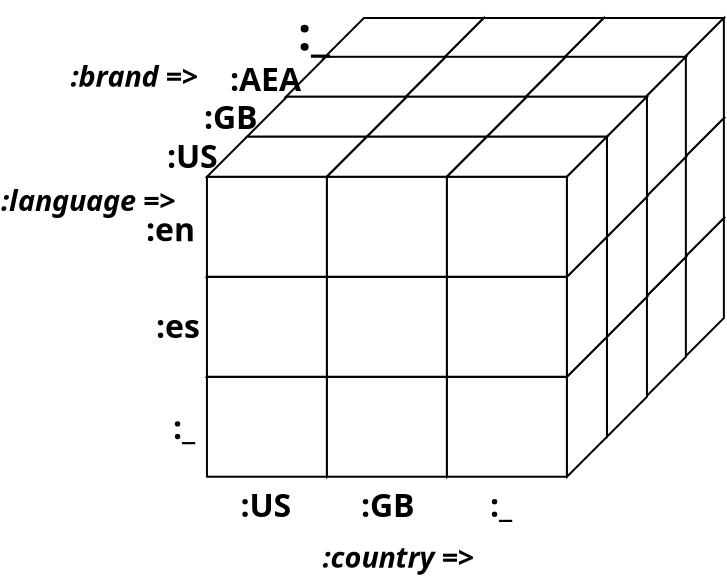 <?xml version="1.0" encoding="UTF-8"?>
<dia:diagram xmlns:dia="http://www.lysator.liu.se/~alla/dia/">
  <dia:layer name="Background" visible="true">
    <dia:group>
      <dia:object type="Standard - Text" version="1" id="O0">
        <dia:attribute name="obj_pos">
          <dia:point val="16.846,12.563"/>
        </dia:attribute>
        <dia:attribute name="obj_bb">
          <dia:rectangle val="16.846,12.163;16.846,13.363"/>
        </dia:attribute>
        <dia:attribute name="text">
          <dia:composite type="text">
            <dia:attribute name="string">
              <dia:string>##</dia:string>
            </dia:attribute>
            <dia:attribute name="font">
              <dia:font family="sans" style="0" name="Helvetica"/>
            </dia:attribute>
            <dia:attribute name="height">
              <dia:real val="0.8"/>
            </dia:attribute>
            <dia:attribute name="pos">
              <dia:point val="16.846,12.563"/>
            </dia:attribute>
            <dia:attribute name="color">
              <dia:color val="#000000"/>
            </dia:attribute>
            <dia:attribute name="alignment">
              <dia:enum val="0"/>
            </dia:attribute>
          </dia:composite>
        </dia:attribute>
        <dia:attribute name="valign">
          <dia:enum val="3"/>
        </dia:attribute>
      </dia:object>
      <dia:group>
        <dia:object type="Standard - Box" version="0" id="O1">
          <dia:attribute name="obj_pos">
            <dia:point val="13.846,10.063"/>
          </dia:attribute>
          <dia:attribute name="obj_bb">
            <dia:rectangle val="13.796,10.013;19.896,15.113"/>
          </dia:attribute>
          <dia:attribute name="elem_corner">
            <dia:point val="13.846,10.063"/>
          </dia:attribute>
          <dia:attribute name="elem_width">
            <dia:real val="6"/>
          </dia:attribute>
          <dia:attribute name="elem_height">
            <dia:real val="5"/>
          </dia:attribute>
          <dia:attribute name="show_background">
            <dia:boolean val="true"/>
          </dia:attribute>
          <dia:attribute name="corner_radius">
            <dia:real val="1.175e-38"/>
          </dia:attribute>
        </dia:object>
        <dia:object type="Standard - Polygon" version="0" id="O2">
          <dia:attribute name="obj_pos">
            <dia:point val="13.846,10.063"/>
          </dia:attribute>
          <dia:attribute name="obj_bb">
            <dia:rectangle val="13.725,8.013;21.966,10.113"/>
          </dia:attribute>
          <dia:attribute name="poly_points">
            <dia:point val="13.846,10.063"/>
            <dia:point val="19.846,10.063"/>
            <dia:point val="21.846,8.063"/>
            <dia:point val="15.846,8.063"/>
          </dia:attribute>
          <dia:attribute name="show_background">
            <dia:boolean val="true"/>
          </dia:attribute>
        </dia:object>
        <dia:object type="Standard - Polygon" version="0" id="O3">
          <dia:attribute name="obj_pos">
            <dia:point val="19.846,15.063"/>
          </dia:attribute>
          <dia:attribute name="obj_bb">
            <dia:rectangle val="19.796,7.943;21.896,15.184"/>
          </dia:attribute>
          <dia:attribute name="poly_points">
            <dia:point val="19.846,15.063"/>
            <dia:point val="21.846,13.063"/>
            <dia:point val="21.846,8.063"/>
            <dia:point val="19.846,10.063"/>
          </dia:attribute>
          <dia:attribute name="show_background">
            <dia:boolean val="true"/>
          </dia:attribute>
        </dia:object>
      </dia:group>
      <dia:group>
        <dia:object type="Standard - Box" version="0" id="O4">
          <dia:attribute name="obj_pos">
            <dia:point val="13.846,5.063"/>
          </dia:attribute>
          <dia:attribute name="obj_bb">
            <dia:rectangle val="13.796,5.013;19.896,10.113"/>
          </dia:attribute>
          <dia:attribute name="elem_corner">
            <dia:point val="13.846,5.063"/>
          </dia:attribute>
          <dia:attribute name="elem_width">
            <dia:real val="6"/>
          </dia:attribute>
          <dia:attribute name="elem_height">
            <dia:real val="5"/>
          </dia:attribute>
          <dia:attribute name="show_background">
            <dia:boolean val="true"/>
          </dia:attribute>
          <dia:attribute name="corner_radius">
            <dia:real val="1.175e-38"/>
          </dia:attribute>
        </dia:object>
        <dia:object type="Standard - Polygon" version="0" id="O5">
          <dia:attribute name="obj_pos">
            <dia:point val="13.846,5.063"/>
          </dia:attribute>
          <dia:attribute name="obj_bb">
            <dia:rectangle val="13.725,3.013;21.966,5.113"/>
          </dia:attribute>
          <dia:attribute name="poly_points">
            <dia:point val="13.846,5.063"/>
            <dia:point val="19.846,5.063"/>
            <dia:point val="21.846,3.063"/>
            <dia:point val="15.846,3.063"/>
          </dia:attribute>
          <dia:attribute name="show_background">
            <dia:boolean val="true"/>
          </dia:attribute>
        </dia:object>
        <dia:object type="Standard - Polygon" version="0" id="O6">
          <dia:attribute name="obj_pos">
            <dia:point val="19.846,10.063"/>
          </dia:attribute>
          <dia:attribute name="obj_bb">
            <dia:rectangle val="19.796,2.943;21.896,10.184"/>
          </dia:attribute>
          <dia:attribute name="poly_points">
            <dia:point val="19.846,10.063"/>
            <dia:point val="21.846,8.063"/>
            <dia:point val="21.846,3.063"/>
            <dia:point val="19.846,5.063"/>
          </dia:attribute>
          <dia:attribute name="show_background">
            <dia:boolean val="true"/>
          </dia:attribute>
        </dia:object>
      </dia:group>
      <dia:group>
        <dia:object type="Standard - Box" version="0" id="O7">
          <dia:attribute name="obj_pos">
            <dia:point val="13.846,0.063"/>
          </dia:attribute>
          <dia:attribute name="obj_bb">
            <dia:rectangle val="13.796,0.013;19.896,5.113"/>
          </dia:attribute>
          <dia:attribute name="elem_corner">
            <dia:point val="13.846,0.063"/>
          </dia:attribute>
          <dia:attribute name="elem_width">
            <dia:real val="6"/>
          </dia:attribute>
          <dia:attribute name="elem_height">
            <dia:real val="5"/>
          </dia:attribute>
          <dia:attribute name="show_background">
            <dia:boolean val="true"/>
          </dia:attribute>
          <dia:attribute name="corner_radius">
            <dia:real val="1.175e-38"/>
          </dia:attribute>
        </dia:object>
        <dia:object type="Standard - Polygon" version="0" id="O8">
          <dia:attribute name="obj_pos">
            <dia:point val="13.846,0.063"/>
          </dia:attribute>
          <dia:attribute name="obj_bb">
            <dia:rectangle val="13.725,-1.987;21.966,0.113"/>
          </dia:attribute>
          <dia:attribute name="poly_points">
            <dia:point val="13.846,0.063"/>
            <dia:point val="19.846,0.063"/>
            <dia:point val="21.846,-1.937"/>
            <dia:point val="15.846,-1.937"/>
          </dia:attribute>
          <dia:attribute name="show_background">
            <dia:boolean val="true"/>
          </dia:attribute>
        </dia:object>
        <dia:object type="Standard - Polygon" version="0" id="O9">
          <dia:attribute name="obj_pos">
            <dia:point val="19.846,5.063"/>
          </dia:attribute>
          <dia:attribute name="obj_bb">
            <dia:rectangle val="19.796,-2.057;21.896,5.184"/>
          </dia:attribute>
          <dia:attribute name="poly_points">
            <dia:point val="19.846,5.063"/>
            <dia:point val="21.846,3.063"/>
            <dia:point val="21.846,-1.937"/>
            <dia:point val="19.846,0.063"/>
          </dia:attribute>
          <dia:attribute name="show_background">
            <dia:boolean val="true"/>
          </dia:attribute>
        </dia:object>
      </dia:group>
      <dia:group>
        <dia:object type="Standard - Box" version="0" id="O10">
          <dia:attribute name="obj_pos">
            <dia:point val="19.846,10.063"/>
          </dia:attribute>
          <dia:attribute name="obj_bb">
            <dia:rectangle val="19.796,10.013;25.896,15.113"/>
          </dia:attribute>
          <dia:attribute name="elem_corner">
            <dia:point val="19.846,10.063"/>
          </dia:attribute>
          <dia:attribute name="elem_width">
            <dia:real val="6"/>
          </dia:attribute>
          <dia:attribute name="elem_height">
            <dia:real val="5"/>
          </dia:attribute>
          <dia:attribute name="show_background">
            <dia:boolean val="true"/>
          </dia:attribute>
          <dia:attribute name="corner_radius">
            <dia:real val="1.175e-38"/>
          </dia:attribute>
        </dia:object>
        <dia:object type="Standard - Polygon" version="0" id="O11">
          <dia:attribute name="obj_pos">
            <dia:point val="19.846,10.063"/>
          </dia:attribute>
          <dia:attribute name="obj_bb">
            <dia:rectangle val="19.725,8.013;27.966,10.113"/>
          </dia:attribute>
          <dia:attribute name="poly_points">
            <dia:point val="19.846,10.063"/>
            <dia:point val="25.846,10.063"/>
            <dia:point val="27.846,8.063"/>
            <dia:point val="21.846,8.063"/>
          </dia:attribute>
          <dia:attribute name="show_background">
            <dia:boolean val="true"/>
          </dia:attribute>
        </dia:object>
        <dia:object type="Standard - Polygon" version="0" id="O12">
          <dia:attribute name="obj_pos">
            <dia:point val="25.846,15.063"/>
          </dia:attribute>
          <dia:attribute name="obj_bb">
            <dia:rectangle val="25.796,7.943;27.896,15.184"/>
          </dia:attribute>
          <dia:attribute name="poly_points">
            <dia:point val="25.846,15.063"/>
            <dia:point val="27.846,13.063"/>
            <dia:point val="27.846,8.063"/>
            <dia:point val="25.846,10.063"/>
          </dia:attribute>
          <dia:attribute name="show_background">
            <dia:boolean val="true"/>
          </dia:attribute>
        </dia:object>
      </dia:group>
      <dia:group>
        <dia:object type="Standard - Box" version="0" id="O13">
          <dia:attribute name="obj_pos">
            <dia:point val="19.846,5.063"/>
          </dia:attribute>
          <dia:attribute name="obj_bb">
            <dia:rectangle val="19.796,5.013;25.896,10.113"/>
          </dia:attribute>
          <dia:attribute name="elem_corner">
            <dia:point val="19.846,5.063"/>
          </dia:attribute>
          <dia:attribute name="elem_width">
            <dia:real val="6"/>
          </dia:attribute>
          <dia:attribute name="elem_height">
            <dia:real val="5"/>
          </dia:attribute>
          <dia:attribute name="show_background">
            <dia:boolean val="true"/>
          </dia:attribute>
          <dia:attribute name="corner_radius">
            <dia:real val="1.175e-38"/>
          </dia:attribute>
        </dia:object>
        <dia:object type="Standard - Polygon" version="0" id="O14">
          <dia:attribute name="obj_pos">
            <dia:point val="19.846,5.063"/>
          </dia:attribute>
          <dia:attribute name="obj_bb">
            <dia:rectangle val="19.725,3.013;27.966,5.113"/>
          </dia:attribute>
          <dia:attribute name="poly_points">
            <dia:point val="19.846,5.063"/>
            <dia:point val="25.846,5.063"/>
            <dia:point val="27.846,3.063"/>
            <dia:point val="21.846,3.063"/>
          </dia:attribute>
          <dia:attribute name="show_background">
            <dia:boolean val="true"/>
          </dia:attribute>
        </dia:object>
        <dia:object type="Standard - Polygon" version="0" id="O15">
          <dia:attribute name="obj_pos">
            <dia:point val="25.846,10.063"/>
          </dia:attribute>
          <dia:attribute name="obj_bb">
            <dia:rectangle val="25.796,2.943;27.896,10.184"/>
          </dia:attribute>
          <dia:attribute name="poly_points">
            <dia:point val="25.846,10.063"/>
            <dia:point val="27.846,8.063"/>
            <dia:point val="27.846,3.063"/>
            <dia:point val="25.846,5.063"/>
          </dia:attribute>
          <dia:attribute name="show_background">
            <dia:boolean val="true"/>
          </dia:attribute>
        </dia:object>
      </dia:group>
      <dia:group>
        <dia:object type="Standard - Box" version="0" id="O16">
          <dia:attribute name="obj_pos">
            <dia:point val="19.846,0.063"/>
          </dia:attribute>
          <dia:attribute name="obj_bb">
            <dia:rectangle val="19.796,0.013;25.896,5.113"/>
          </dia:attribute>
          <dia:attribute name="elem_corner">
            <dia:point val="19.846,0.063"/>
          </dia:attribute>
          <dia:attribute name="elem_width">
            <dia:real val="6"/>
          </dia:attribute>
          <dia:attribute name="elem_height">
            <dia:real val="5"/>
          </dia:attribute>
          <dia:attribute name="show_background">
            <dia:boolean val="true"/>
          </dia:attribute>
          <dia:attribute name="corner_radius">
            <dia:real val="1.175e-38"/>
          </dia:attribute>
        </dia:object>
        <dia:object type="Standard - Polygon" version="0" id="O17">
          <dia:attribute name="obj_pos">
            <dia:point val="19.846,0.063"/>
          </dia:attribute>
          <dia:attribute name="obj_bb">
            <dia:rectangle val="19.725,-1.987;27.966,0.113"/>
          </dia:attribute>
          <dia:attribute name="poly_points">
            <dia:point val="19.846,0.063"/>
            <dia:point val="25.846,0.063"/>
            <dia:point val="27.846,-1.937"/>
            <dia:point val="21.846,-1.937"/>
          </dia:attribute>
          <dia:attribute name="show_background">
            <dia:boolean val="true"/>
          </dia:attribute>
        </dia:object>
        <dia:object type="Standard - Polygon" version="0" id="O18">
          <dia:attribute name="obj_pos">
            <dia:point val="25.846,5.063"/>
          </dia:attribute>
          <dia:attribute name="obj_bb">
            <dia:rectangle val="25.796,-2.057;27.896,5.184"/>
          </dia:attribute>
          <dia:attribute name="poly_points">
            <dia:point val="25.846,5.063"/>
            <dia:point val="27.846,3.063"/>
            <dia:point val="27.846,-1.937"/>
            <dia:point val="25.846,0.063"/>
          </dia:attribute>
          <dia:attribute name="show_background">
            <dia:boolean val="true"/>
          </dia:attribute>
        </dia:object>
      </dia:group>
      <dia:group>
        <dia:object type="Standard - Box" version="0" id="O19">
          <dia:attribute name="obj_pos">
            <dia:point val="25.846,10.063"/>
          </dia:attribute>
          <dia:attribute name="obj_bb">
            <dia:rectangle val="25.796,10.013;31.896,15.113"/>
          </dia:attribute>
          <dia:attribute name="elem_corner">
            <dia:point val="25.846,10.063"/>
          </dia:attribute>
          <dia:attribute name="elem_width">
            <dia:real val="6"/>
          </dia:attribute>
          <dia:attribute name="elem_height">
            <dia:real val="5"/>
          </dia:attribute>
          <dia:attribute name="show_background">
            <dia:boolean val="true"/>
          </dia:attribute>
          <dia:attribute name="corner_radius">
            <dia:real val="1.175e-38"/>
          </dia:attribute>
        </dia:object>
        <dia:object type="Standard - Polygon" version="0" id="O20">
          <dia:attribute name="obj_pos">
            <dia:point val="25.846,10.063"/>
          </dia:attribute>
          <dia:attribute name="obj_bb">
            <dia:rectangle val="25.725,8.013;33.966,10.113"/>
          </dia:attribute>
          <dia:attribute name="poly_points">
            <dia:point val="25.846,10.063"/>
            <dia:point val="31.846,10.063"/>
            <dia:point val="33.846,8.063"/>
            <dia:point val="27.846,8.063"/>
          </dia:attribute>
          <dia:attribute name="show_background">
            <dia:boolean val="true"/>
          </dia:attribute>
        </dia:object>
        <dia:object type="Standard - Polygon" version="0" id="O21">
          <dia:attribute name="obj_pos">
            <dia:point val="31.846,15.063"/>
          </dia:attribute>
          <dia:attribute name="obj_bb">
            <dia:rectangle val="31.796,7.943;33.896,15.184"/>
          </dia:attribute>
          <dia:attribute name="poly_points">
            <dia:point val="31.846,15.063"/>
            <dia:point val="33.846,13.063"/>
            <dia:point val="33.846,8.063"/>
            <dia:point val="31.846,10.063"/>
          </dia:attribute>
          <dia:attribute name="show_background">
            <dia:boolean val="true"/>
          </dia:attribute>
        </dia:object>
      </dia:group>
      <dia:group>
        <dia:object type="Standard - Box" version="0" id="O22">
          <dia:attribute name="obj_pos">
            <dia:point val="25.846,5.063"/>
          </dia:attribute>
          <dia:attribute name="obj_bb">
            <dia:rectangle val="25.796,5.013;31.896,10.113"/>
          </dia:attribute>
          <dia:attribute name="elem_corner">
            <dia:point val="25.846,5.063"/>
          </dia:attribute>
          <dia:attribute name="elem_width">
            <dia:real val="6"/>
          </dia:attribute>
          <dia:attribute name="elem_height">
            <dia:real val="5"/>
          </dia:attribute>
          <dia:attribute name="show_background">
            <dia:boolean val="true"/>
          </dia:attribute>
          <dia:attribute name="corner_radius">
            <dia:real val="1.175e-38"/>
          </dia:attribute>
        </dia:object>
        <dia:object type="Standard - Polygon" version="0" id="O23">
          <dia:attribute name="obj_pos">
            <dia:point val="25.846,5.063"/>
          </dia:attribute>
          <dia:attribute name="obj_bb">
            <dia:rectangle val="25.725,3.013;33.966,5.113"/>
          </dia:attribute>
          <dia:attribute name="poly_points">
            <dia:point val="25.846,5.063"/>
            <dia:point val="31.846,5.063"/>
            <dia:point val="33.846,3.063"/>
            <dia:point val="27.846,3.063"/>
          </dia:attribute>
          <dia:attribute name="show_background">
            <dia:boolean val="true"/>
          </dia:attribute>
        </dia:object>
        <dia:object type="Standard - Polygon" version="0" id="O24">
          <dia:attribute name="obj_pos">
            <dia:point val="31.846,10.063"/>
          </dia:attribute>
          <dia:attribute name="obj_bb">
            <dia:rectangle val="31.796,2.943;33.896,10.184"/>
          </dia:attribute>
          <dia:attribute name="poly_points">
            <dia:point val="31.846,10.063"/>
            <dia:point val="33.846,8.063"/>
            <dia:point val="33.846,3.063"/>
            <dia:point val="31.846,5.063"/>
          </dia:attribute>
          <dia:attribute name="show_background">
            <dia:boolean val="true"/>
          </dia:attribute>
        </dia:object>
      </dia:group>
      <dia:group>
        <dia:object type="Standard - Box" version="0" id="O25">
          <dia:attribute name="obj_pos">
            <dia:point val="25.846,0.063"/>
          </dia:attribute>
          <dia:attribute name="obj_bb">
            <dia:rectangle val="25.796,0.013;31.896,5.113"/>
          </dia:attribute>
          <dia:attribute name="elem_corner">
            <dia:point val="25.846,0.063"/>
          </dia:attribute>
          <dia:attribute name="elem_width">
            <dia:real val="6"/>
          </dia:attribute>
          <dia:attribute name="elem_height">
            <dia:real val="5"/>
          </dia:attribute>
          <dia:attribute name="show_background">
            <dia:boolean val="true"/>
          </dia:attribute>
          <dia:attribute name="corner_radius">
            <dia:real val="1.175e-38"/>
          </dia:attribute>
        </dia:object>
        <dia:object type="Standard - Polygon" version="0" id="O26">
          <dia:attribute name="obj_pos">
            <dia:point val="25.846,0.063"/>
          </dia:attribute>
          <dia:attribute name="obj_bb">
            <dia:rectangle val="25.725,-1.987;33.966,0.113"/>
          </dia:attribute>
          <dia:attribute name="poly_points">
            <dia:point val="25.846,0.063"/>
            <dia:point val="31.846,0.063"/>
            <dia:point val="33.846,-1.937"/>
            <dia:point val="27.846,-1.937"/>
          </dia:attribute>
          <dia:attribute name="show_background">
            <dia:boolean val="true"/>
          </dia:attribute>
        </dia:object>
        <dia:object type="Standard - Polygon" version="0" id="O27">
          <dia:attribute name="obj_pos">
            <dia:point val="31.846,5.063"/>
          </dia:attribute>
          <dia:attribute name="obj_bb">
            <dia:rectangle val="31.796,-2.057;33.896,5.184"/>
          </dia:attribute>
          <dia:attribute name="poly_points">
            <dia:point val="31.846,5.063"/>
            <dia:point val="33.846,3.063"/>
            <dia:point val="33.846,-1.937"/>
            <dia:point val="31.846,0.063"/>
          </dia:attribute>
          <dia:attribute name="show_background">
            <dia:boolean val="true"/>
          </dia:attribute>
        </dia:object>
      </dia:group>
    </dia:group>
    <dia:object type="Standard - Text" version="1" id="O28">
      <dia:attribute name="obj_pos">
        <dia:point val="2.3,7.147"/>
      </dia:attribute>
      <dia:attribute name="obj_bb">
        <dia:rectangle val="-2.95,6.035;7.588,8.26"/>
      </dia:attribute>
      <dia:attribute name="text">
        <dia:composite type="text">
          <dia:attribute name="string">
            <dia:string>#:language =&gt; #</dia:string>
          </dia:attribute>
          <dia:attribute name="font">
            <dia:font family="sans" style="88" name="Helvetica-BoldOblique"/>
          </dia:attribute>
          <dia:attribute name="height">
            <dia:real val="1.8"/>
          </dia:attribute>
          <dia:attribute name="pos">
            <dia:point val="2.3,7.293"/>
          </dia:attribute>
          <dia:attribute name="color">
            <dia:color val="#000000"/>
          </dia:attribute>
          <dia:attribute name="alignment">
            <dia:enum val="1"/>
          </dia:attribute>
        </dia:composite>
      </dia:attribute>
      <dia:attribute name="valign">
        <dia:enum val="2"/>
      </dia:attribute>
    </dia:object>
    <dia:object type="Standard - Text" version="1" id="O29">
      <dia:attribute name="obj_pos">
        <dia:point val="17.55,24.992"/>
      </dia:attribute>
      <dia:attribute name="obj_bb">
        <dia:rectangle val="13.119,23.88;22.02,26.105"/>
      </dia:attribute>
      <dia:attribute name="text">
        <dia:composite type="text">
          <dia:attribute name="string">
            <dia:string>#:country =&gt;#</dia:string>
          </dia:attribute>
          <dia:attribute name="font">
            <dia:font family="sans" style="88" name="Helvetica-BoldOblique"/>
          </dia:attribute>
          <dia:attribute name="height">
            <dia:real val="1.8"/>
          </dia:attribute>
          <dia:attribute name="pos">
            <dia:point val="17.55,25.138"/>
          </dia:attribute>
          <dia:attribute name="color">
            <dia:color val="#000000"/>
          </dia:attribute>
          <dia:attribute name="alignment">
            <dia:enum val="1"/>
          </dia:attribute>
        </dia:composite>
      </dia:attribute>
      <dia:attribute name="valign">
        <dia:enum val="2"/>
      </dia:attribute>
    </dia:object>
    <dia:object type="Standard - Text" version="1" id="O30">
      <dia:attribute name="obj_pos">
        <dia:point val="7.4,8.598"/>
      </dia:attribute>
      <dia:attribute name="obj_bb">
        <dia:rectangle val="4.79,7.425;7.4,9.77"/>
      </dia:attribute>
      <dia:attribute name="text">
        <dia:composite type="text">
          <dia:attribute name="string">
            <dia:string>#:en#</dia:string>
          </dia:attribute>
          <dia:attribute name="font">
            <dia:font family="sans" style="80" name="Helvetica-Bold"/>
          </dia:attribute>
          <dia:attribute name="height">
            <dia:real val="2"/>
          </dia:attribute>
          <dia:attribute name="pos">
            <dia:point val="7.4,8.78"/>
          </dia:attribute>
          <dia:attribute name="color">
            <dia:color val="#000000"/>
          </dia:attribute>
          <dia:attribute name="alignment">
            <dia:enum val="2"/>
          </dia:attribute>
        </dia:composite>
      </dia:attribute>
      <dia:attribute name="valign">
        <dia:enum val="2"/>
      </dia:attribute>
    </dia:object>
    <dia:object type="Standard - Text" version="1" id="O31">
      <dia:attribute name="obj_pos">
        <dia:point val="7.4,18.497"/>
      </dia:attribute>
      <dia:attribute name="obj_bb">
        <dia:rectangle val="6.088,17.325;7.4,19.67"/>
      </dia:attribute>
      <dia:attribute name="text">
        <dia:composite type="text">
          <dia:attribute name="string">
            <dia:string>#:_#</dia:string>
          </dia:attribute>
          <dia:attribute name="font">
            <dia:font family="sans" style="80" name="Helvetica-Bold"/>
          </dia:attribute>
          <dia:attribute name="height">
            <dia:real val="2"/>
          </dia:attribute>
          <dia:attribute name="pos">
            <dia:point val="7.4,18.68"/>
          </dia:attribute>
          <dia:attribute name="color">
            <dia:color val="#000000"/>
          </dia:attribute>
          <dia:attribute name="alignment">
            <dia:enum val="2"/>
          </dia:attribute>
        </dia:composite>
      </dia:attribute>
      <dia:attribute name="valign">
        <dia:enum val="2"/>
      </dia:attribute>
    </dia:object>
    <dia:object type="Standard - Text" version="1" id="O32">
      <dia:attribute name="obj_pos">
        <dia:point val="10.95,21.293"/>
      </dia:attribute>
      <dia:attribute name="obj_bb">
        <dia:rectangle val="9.541,21.293;12.401,23.765"/>
      </dia:attribute>
      <dia:attribute name="text">
        <dia:composite type="text">
          <dia:attribute name="string">
            <dia:string>#:US#</dia:string>
          </dia:attribute>
          <dia:attribute name="font">
            <dia:font family="sans" style="80" name="Helvetica-Bold"/>
          </dia:attribute>
          <dia:attribute name="height">
            <dia:real val="2"/>
          </dia:attribute>
          <dia:attribute name="pos">
            <dia:point val="10.95,22.69"/>
          </dia:attribute>
          <dia:attribute name="color">
            <dia:color val="#000000"/>
          </dia:attribute>
          <dia:attribute name="alignment">
            <dia:enum val="1"/>
          </dia:attribute>
        </dia:composite>
      </dia:attribute>
      <dia:attribute name="valign">
        <dia:enum val="0"/>
      </dia:attribute>
    </dia:object>
    <dia:object type="Standard - Text" version="1" id="O33">
      <dia:attribute name="obj_pos">
        <dia:point val="17.05,21.293"/>
      </dia:attribute>
      <dia:attribute name="obj_bb">
        <dia:rectangle val="15.604,21.293;18.496,23.637"/>
      </dia:attribute>
      <dia:attribute name="text">
        <dia:composite type="text">
          <dia:attribute name="string">
            <dia:string>#:GB#</dia:string>
          </dia:attribute>
          <dia:attribute name="font">
            <dia:font family="sans" style="80" name="Helvetica-Bold"/>
          </dia:attribute>
          <dia:attribute name="height">
            <dia:real val="2"/>
          </dia:attribute>
          <dia:attribute name="pos">
            <dia:point val="17.05,22.648"/>
          </dia:attribute>
          <dia:attribute name="color">
            <dia:color val="#000000"/>
          </dia:attribute>
          <dia:attribute name="alignment">
            <dia:enum val="1"/>
          </dia:attribute>
        </dia:composite>
      </dia:attribute>
      <dia:attribute name="valign">
        <dia:enum val="0"/>
      </dia:attribute>
    </dia:object>
    <dia:object type="Standard - Text" version="1" id="O34">
      <dia:attribute name="obj_pos">
        <dia:point val="22.7,21.293"/>
      </dia:attribute>
      <dia:attribute name="obj_bb">
        <dia:rectangle val="22.044,21.293;23.356,23.637"/>
      </dia:attribute>
      <dia:attribute name="text">
        <dia:composite type="text">
          <dia:attribute name="string">
            <dia:string>#:_#</dia:string>
          </dia:attribute>
          <dia:attribute name="font">
            <dia:font family="sans" style="80" name="Helvetica-Bold"/>
          </dia:attribute>
          <dia:attribute name="height">
            <dia:real val="2"/>
          </dia:attribute>
          <dia:attribute name="pos">
            <dia:point val="22.7,22.648"/>
          </dia:attribute>
          <dia:attribute name="color">
            <dia:color val="#000000"/>
          </dia:attribute>
          <dia:attribute name="alignment">
            <dia:enum val="1"/>
          </dia:attribute>
        </dia:composite>
      </dia:attribute>
      <dia:attribute name="valign">
        <dia:enum val="0"/>
      </dia:attribute>
    </dia:object>
    <dia:object type="Standard - Text" version="1" id="O35">
      <dia:attribute name="obj_pos">
        <dia:point val="7.65,13.443"/>
      </dia:attribute>
      <dia:attribute name="obj_bb">
        <dia:rectangle val="5.21,12.206;7.692,14.679"/>
      </dia:attribute>
      <dia:attribute name="text">
        <dia:composite type="text">
          <dia:attribute name="string">
            <dia:string>#:es#</dia:string>
          </dia:attribute>
          <dia:attribute name="font">
            <dia:font family="sans" style="80" name="Helvetica-Bold"/>
          </dia:attribute>
          <dia:attribute name="height">
            <dia:real val="2"/>
          </dia:attribute>
          <dia:attribute name="pos">
            <dia:point val="7.65,13.604"/>
          </dia:attribute>
          <dia:attribute name="color">
            <dia:color val="#000000"/>
          </dia:attribute>
          <dia:attribute name="alignment">
            <dia:enum val="2"/>
          </dia:attribute>
        </dia:composite>
      </dia:attribute>
      <dia:attribute name="valign">
        <dia:enum val="2"/>
      </dia:attribute>
    </dia:object>
    <dia:group>
      <dia:object type="Standard - Text" version="1" id="O36">
        <dia:attribute name="obj_pos">
          <dia:point val="14.946,14.503"/>
        </dia:attribute>
        <dia:attribute name="obj_bb">
          <dia:rectangle val="14.946,14.103;14.946,15.303"/>
        </dia:attribute>
        <dia:attribute name="text">
          <dia:composite type="text">
            <dia:attribute name="string">
              <dia:string>##</dia:string>
            </dia:attribute>
            <dia:attribute name="font">
              <dia:font family="sans" style="0" name="Helvetica"/>
            </dia:attribute>
            <dia:attribute name="height">
              <dia:real val="0.8"/>
            </dia:attribute>
            <dia:attribute name="pos">
              <dia:point val="14.946,14.503"/>
            </dia:attribute>
            <dia:attribute name="color">
              <dia:color val="#000000"/>
            </dia:attribute>
            <dia:attribute name="alignment">
              <dia:enum val="0"/>
            </dia:attribute>
          </dia:composite>
        </dia:attribute>
        <dia:attribute name="valign">
          <dia:enum val="3"/>
        </dia:attribute>
      </dia:object>
      <dia:group>
        <dia:object type="Standard - Box" version="0" id="O37">
          <dia:attribute name="obj_pos">
            <dia:point val="11.946,12.003"/>
          </dia:attribute>
          <dia:attribute name="obj_bb">
            <dia:rectangle val="11.896,11.953;17.996,17.053"/>
          </dia:attribute>
          <dia:attribute name="elem_corner">
            <dia:point val="11.946,12.003"/>
          </dia:attribute>
          <dia:attribute name="elem_width">
            <dia:real val="6"/>
          </dia:attribute>
          <dia:attribute name="elem_height">
            <dia:real val="5"/>
          </dia:attribute>
          <dia:attribute name="show_background">
            <dia:boolean val="true"/>
          </dia:attribute>
          <dia:attribute name="corner_radius">
            <dia:real val="1.175e-38"/>
          </dia:attribute>
        </dia:object>
        <dia:object type="Standard - Polygon" version="0" id="O38">
          <dia:attribute name="obj_pos">
            <dia:point val="11.946,12.003"/>
          </dia:attribute>
          <dia:attribute name="obj_bb">
            <dia:rectangle val="11.825,9.953;20.066,12.053"/>
          </dia:attribute>
          <dia:attribute name="poly_points">
            <dia:point val="11.946,12.003"/>
            <dia:point val="17.946,12.003"/>
            <dia:point val="19.946,10.003"/>
            <dia:point val="13.946,10.003"/>
          </dia:attribute>
          <dia:attribute name="show_background">
            <dia:boolean val="true"/>
          </dia:attribute>
        </dia:object>
        <dia:object type="Standard - Polygon" version="0" id="O39">
          <dia:attribute name="obj_pos">
            <dia:point val="17.946,17.003"/>
          </dia:attribute>
          <dia:attribute name="obj_bb">
            <dia:rectangle val="17.896,9.882;19.996,17.124"/>
          </dia:attribute>
          <dia:attribute name="poly_points">
            <dia:point val="17.946,17.003"/>
            <dia:point val="19.946,15.003"/>
            <dia:point val="19.946,10.003"/>
            <dia:point val="17.946,12.003"/>
          </dia:attribute>
          <dia:attribute name="show_background">
            <dia:boolean val="true"/>
          </dia:attribute>
        </dia:object>
      </dia:group>
      <dia:group>
        <dia:object type="Standard - Box" version="0" id="O40">
          <dia:attribute name="obj_pos">
            <dia:point val="11.946,7.003"/>
          </dia:attribute>
          <dia:attribute name="obj_bb">
            <dia:rectangle val="11.896,6.953;17.996,12.053"/>
          </dia:attribute>
          <dia:attribute name="elem_corner">
            <dia:point val="11.946,7.003"/>
          </dia:attribute>
          <dia:attribute name="elem_width">
            <dia:real val="6"/>
          </dia:attribute>
          <dia:attribute name="elem_height">
            <dia:real val="5"/>
          </dia:attribute>
          <dia:attribute name="show_background">
            <dia:boolean val="true"/>
          </dia:attribute>
          <dia:attribute name="corner_radius">
            <dia:real val="1.175e-38"/>
          </dia:attribute>
        </dia:object>
        <dia:object type="Standard - Polygon" version="0" id="O41">
          <dia:attribute name="obj_pos">
            <dia:point val="11.946,7.003"/>
          </dia:attribute>
          <dia:attribute name="obj_bb">
            <dia:rectangle val="11.825,4.953;20.066,7.053"/>
          </dia:attribute>
          <dia:attribute name="poly_points">
            <dia:point val="11.946,7.003"/>
            <dia:point val="17.946,7.003"/>
            <dia:point val="19.946,5.003"/>
            <dia:point val="13.946,5.003"/>
          </dia:attribute>
          <dia:attribute name="show_background">
            <dia:boolean val="true"/>
          </dia:attribute>
        </dia:object>
        <dia:object type="Standard - Polygon" version="0" id="O42">
          <dia:attribute name="obj_pos">
            <dia:point val="17.946,12.003"/>
          </dia:attribute>
          <dia:attribute name="obj_bb">
            <dia:rectangle val="17.896,4.883;19.996,12.124"/>
          </dia:attribute>
          <dia:attribute name="poly_points">
            <dia:point val="17.946,12.003"/>
            <dia:point val="19.946,10.003"/>
            <dia:point val="19.946,5.003"/>
            <dia:point val="17.946,7.003"/>
          </dia:attribute>
          <dia:attribute name="show_background">
            <dia:boolean val="true"/>
          </dia:attribute>
        </dia:object>
      </dia:group>
      <dia:group>
        <dia:object type="Standard - Box" version="0" id="O43">
          <dia:attribute name="obj_pos">
            <dia:point val="11.946,2.003"/>
          </dia:attribute>
          <dia:attribute name="obj_bb">
            <dia:rectangle val="11.896,1.953;17.996,7.053"/>
          </dia:attribute>
          <dia:attribute name="elem_corner">
            <dia:point val="11.946,2.003"/>
          </dia:attribute>
          <dia:attribute name="elem_width">
            <dia:real val="6"/>
          </dia:attribute>
          <dia:attribute name="elem_height">
            <dia:real val="5"/>
          </dia:attribute>
          <dia:attribute name="show_background">
            <dia:boolean val="true"/>
          </dia:attribute>
          <dia:attribute name="corner_radius">
            <dia:real val="1.175e-38"/>
          </dia:attribute>
        </dia:object>
        <dia:object type="Standard - Polygon" version="0" id="O44">
          <dia:attribute name="obj_pos">
            <dia:point val="11.946,2.003"/>
          </dia:attribute>
          <dia:attribute name="obj_bb">
            <dia:rectangle val="11.825,-0.047;20.066,2.053"/>
          </dia:attribute>
          <dia:attribute name="poly_points">
            <dia:point val="11.946,2.003"/>
            <dia:point val="17.946,2.003"/>
            <dia:point val="19.946,0.003"/>
            <dia:point val="13.946,0.003"/>
          </dia:attribute>
          <dia:attribute name="show_background">
            <dia:boolean val="true"/>
          </dia:attribute>
        </dia:object>
        <dia:object type="Standard - Polygon" version="0" id="O45">
          <dia:attribute name="obj_pos">
            <dia:point val="17.946,7.003"/>
          </dia:attribute>
          <dia:attribute name="obj_bb">
            <dia:rectangle val="17.896,-0.117;19.996,7.124"/>
          </dia:attribute>
          <dia:attribute name="poly_points">
            <dia:point val="17.946,7.003"/>
            <dia:point val="19.946,5.003"/>
            <dia:point val="19.946,0.003"/>
            <dia:point val="17.946,2.003"/>
          </dia:attribute>
          <dia:attribute name="show_background">
            <dia:boolean val="true"/>
          </dia:attribute>
        </dia:object>
      </dia:group>
      <dia:group>
        <dia:object type="Standard - Box" version="0" id="O46">
          <dia:attribute name="obj_pos">
            <dia:point val="17.946,12.003"/>
          </dia:attribute>
          <dia:attribute name="obj_bb">
            <dia:rectangle val="17.896,11.953;23.996,17.053"/>
          </dia:attribute>
          <dia:attribute name="elem_corner">
            <dia:point val="17.946,12.003"/>
          </dia:attribute>
          <dia:attribute name="elem_width">
            <dia:real val="6"/>
          </dia:attribute>
          <dia:attribute name="elem_height">
            <dia:real val="5"/>
          </dia:attribute>
          <dia:attribute name="show_background">
            <dia:boolean val="true"/>
          </dia:attribute>
          <dia:attribute name="corner_radius">
            <dia:real val="1.175e-38"/>
          </dia:attribute>
        </dia:object>
        <dia:object type="Standard - Polygon" version="0" id="O47">
          <dia:attribute name="obj_pos">
            <dia:point val="17.946,12.003"/>
          </dia:attribute>
          <dia:attribute name="obj_bb">
            <dia:rectangle val="17.825,9.953;26.066,12.053"/>
          </dia:attribute>
          <dia:attribute name="poly_points">
            <dia:point val="17.946,12.003"/>
            <dia:point val="23.946,12.003"/>
            <dia:point val="25.946,10.003"/>
            <dia:point val="19.946,10.003"/>
          </dia:attribute>
          <dia:attribute name="show_background">
            <dia:boolean val="true"/>
          </dia:attribute>
        </dia:object>
        <dia:object type="Standard - Polygon" version="0" id="O48">
          <dia:attribute name="obj_pos">
            <dia:point val="23.946,17.003"/>
          </dia:attribute>
          <dia:attribute name="obj_bb">
            <dia:rectangle val="23.896,9.882;25.996,17.124"/>
          </dia:attribute>
          <dia:attribute name="poly_points">
            <dia:point val="23.946,17.003"/>
            <dia:point val="25.946,15.003"/>
            <dia:point val="25.946,10.003"/>
            <dia:point val="23.946,12.003"/>
          </dia:attribute>
          <dia:attribute name="show_background">
            <dia:boolean val="true"/>
          </dia:attribute>
        </dia:object>
      </dia:group>
      <dia:group>
        <dia:object type="Standard - Box" version="0" id="O49">
          <dia:attribute name="obj_pos">
            <dia:point val="17.946,7.003"/>
          </dia:attribute>
          <dia:attribute name="obj_bb">
            <dia:rectangle val="17.896,6.953;23.996,12.053"/>
          </dia:attribute>
          <dia:attribute name="elem_corner">
            <dia:point val="17.946,7.003"/>
          </dia:attribute>
          <dia:attribute name="elem_width">
            <dia:real val="6"/>
          </dia:attribute>
          <dia:attribute name="elem_height">
            <dia:real val="5"/>
          </dia:attribute>
          <dia:attribute name="show_background">
            <dia:boolean val="true"/>
          </dia:attribute>
          <dia:attribute name="corner_radius">
            <dia:real val="1.175e-38"/>
          </dia:attribute>
        </dia:object>
        <dia:object type="Standard - Polygon" version="0" id="O50">
          <dia:attribute name="obj_pos">
            <dia:point val="17.946,7.003"/>
          </dia:attribute>
          <dia:attribute name="obj_bb">
            <dia:rectangle val="17.825,4.953;26.066,7.053"/>
          </dia:attribute>
          <dia:attribute name="poly_points">
            <dia:point val="17.946,7.003"/>
            <dia:point val="23.946,7.003"/>
            <dia:point val="25.946,5.003"/>
            <dia:point val="19.946,5.003"/>
          </dia:attribute>
          <dia:attribute name="show_background">
            <dia:boolean val="true"/>
          </dia:attribute>
        </dia:object>
        <dia:object type="Standard - Polygon" version="0" id="O51">
          <dia:attribute name="obj_pos">
            <dia:point val="23.946,12.003"/>
          </dia:attribute>
          <dia:attribute name="obj_bb">
            <dia:rectangle val="23.896,4.883;25.996,12.124"/>
          </dia:attribute>
          <dia:attribute name="poly_points">
            <dia:point val="23.946,12.003"/>
            <dia:point val="25.946,10.003"/>
            <dia:point val="25.946,5.003"/>
            <dia:point val="23.946,7.003"/>
          </dia:attribute>
          <dia:attribute name="show_background">
            <dia:boolean val="true"/>
          </dia:attribute>
        </dia:object>
      </dia:group>
      <dia:group>
        <dia:object type="Standard - Box" version="0" id="O52">
          <dia:attribute name="obj_pos">
            <dia:point val="17.946,2.003"/>
          </dia:attribute>
          <dia:attribute name="obj_bb">
            <dia:rectangle val="17.896,1.953;23.996,7.053"/>
          </dia:attribute>
          <dia:attribute name="elem_corner">
            <dia:point val="17.946,2.003"/>
          </dia:attribute>
          <dia:attribute name="elem_width">
            <dia:real val="6"/>
          </dia:attribute>
          <dia:attribute name="elem_height">
            <dia:real val="5"/>
          </dia:attribute>
          <dia:attribute name="show_background">
            <dia:boolean val="true"/>
          </dia:attribute>
          <dia:attribute name="corner_radius">
            <dia:real val="1.175e-38"/>
          </dia:attribute>
        </dia:object>
        <dia:object type="Standard - Polygon" version="0" id="O53">
          <dia:attribute name="obj_pos">
            <dia:point val="17.946,2.003"/>
          </dia:attribute>
          <dia:attribute name="obj_bb">
            <dia:rectangle val="17.825,-0.047;26.066,2.053"/>
          </dia:attribute>
          <dia:attribute name="poly_points">
            <dia:point val="17.946,2.003"/>
            <dia:point val="23.946,2.003"/>
            <dia:point val="25.946,0.003"/>
            <dia:point val="19.946,0.003"/>
          </dia:attribute>
          <dia:attribute name="show_background">
            <dia:boolean val="true"/>
          </dia:attribute>
        </dia:object>
        <dia:object type="Standard - Polygon" version="0" id="O54">
          <dia:attribute name="obj_pos">
            <dia:point val="23.946,7.003"/>
          </dia:attribute>
          <dia:attribute name="obj_bb">
            <dia:rectangle val="23.896,-0.117;25.996,7.124"/>
          </dia:attribute>
          <dia:attribute name="poly_points">
            <dia:point val="23.946,7.003"/>
            <dia:point val="25.946,5.003"/>
            <dia:point val="25.946,0.003"/>
            <dia:point val="23.946,2.003"/>
          </dia:attribute>
          <dia:attribute name="show_background">
            <dia:boolean val="true"/>
          </dia:attribute>
        </dia:object>
      </dia:group>
      <dia:group>
        <dia:object type="Standard - Box" version="0" id="O55">
          <dia:attribute name="obj_pos">
            <dia:point val="23.946,12.003"/>
          </dia:attribute>
          <dia:attribute name="obj_bb">
            <dia:rectangle val="23.896,11.953;29.996,17.053"/>
          </dia:attribute>
          <dia:attribute name="elem_corner">
            <dia:point val="23.946,12.003"/>
          </dia:attribute>
          <dia:attribute name="elem_width">
            <dia:real val="6"/>
          </dia:attribute>
          <dia:attribute name="elem_height">
            <dia:real val="5"/>
          </dia:attribute>
          <dia:attribute name="show_background">
            <dia:boolean val="true"/>
          </dia:attribute>
          <dia:attribute name="corner_radius">
            <dia:real val="1.175e-38"/>
          </dia:attribute>
        </dia:object>
        <dia:object type="Standard - Polygon" version="0" id="O56">
          <dia:attribute name="obj_pos">
            <dia:point val="23.946,12.003"/>
          </dia:attribute>
          <dia:attribute name="obj_bb">
            <dia:rectangle val="23.825,9.953;32.066,12.053"/>
          </dia:attribute>
          <dia:attribute name="poly_points">
            <dia:point val="23.946,12.003"/>
            <dia:point val="29.946,12.003"/>
            <dia:point val="31.946,10.003"/>
            <dia:point val="25.946,10.003"/>
          </dia:attribute>
          <dia:attribute name="show_background">
            <dia:boolean val="true"/>
          </dia:attribute>
        </dia:object>
        <dia:object type="Standard - Polygon" version="0" id="O57">
          <dia:attribute name="obj_pos">
            <dia:point val="29.946,17.003"/>
          </dia:attribute>
          <dia:attribute name="obj_bb">
            <dia:rectangle val="29.896,9.882;31.996,17.124"/>
          </dia:attribute>
          <dia:attribute name="poly_points">
            <dia:point val="29.946,17.003"/>
            <dia:point val="31.946,15.003"/>
            <dia:point val="31.946,10.003"/>
            <dia:point val="29.946,12.003"/>
          </dia:attribute>
          <dia:attribute name="show_background">
            <dia:boolean val="true"/>
          </dia:attribute>
        </dia:object>
      </dia:group>
      <dia:group>
        <dia:object type="Standard - Box" version="0" id="O58">
          <dia:attribute name="obj_pos">
            <dia:point val="23.946,7.003"/>
          </dia:attribute>
          <dia:attribute name="obj_bb">
            <dia:rectangle val="23.896,6.953;29.996,12.053"/>
          </dia:attribute>
          <dia:attribute name="elem_corner">
            <dia:point val="23.946,7.003"/>
          </dia:attribute>
          <dia:attribute name="elem_width">
            <dia:real val="6"/>
          </dia:attribute>
          <dia:attribute name="elem_height">
            <dia:real val="5"/>
          </dia:attribute>
          <dia:attribute name="show_background">
            <dia:boolean val="true"/>
          </dia:attribute>
          <dia:attribute name="corner_radius">
            <dia:real val="1.175e-38"/>
          </dia:attribute>
        </dia:object>
        <dia:object type="Standard - Polygon" version="0" id="O59">
          <dia:attribute name="obj_pos">
            <dia:point val="23.946,7.003"/>
          </dia:attribute>
          <dia:attribute name="obj_bb">
            <dia:rectangle val="23.825,4.953;32.066,7.053"/>
          </dia:attribute>
          <dia:attribute name="poly_points">
            <dia:point val="23.946,7.003"/>
            <dia:point val="29.946,7.003"/>
            <dia:point val="31.946,5.003"/>
            <dia:point val="25.946,5.003"/>
          </dia:attribute>
          <dia:attribute name="show_background">
            <dia:boolean val="true"/>
          </dia:attribute>
        </dia:object>
        <dia:object type="Standard - Polygon" version="0" id="O60">
          <dia:attribute name="obj_pos">
            <dia:point val="29.946,12.003"/>
          </dia:attribute>
          <dia:attribute name="obj_bb">
            <dia:rectangle val="29.896,4.883;31.996,12.124"/>
          </dia:attribute>
          <dia:attribute name="poly_points">
            <dia:point val="29.946,12.003"/>
            <dia:point val="31.946,10.003"/>
            <dia:point val="31.946,5.003"/>
            <dia:point val="29.946,7.003"/>
          </dia:attribute>
          <dia:attribute name="show_background">
            <dia:boolean val="true"/>
          </dia:attribute>
        </dia:object>
      </dia:group>
      <dia:group>
        <dia:object type="Standard - Box" version="0" id="O61">
          <dia:attribute name="obj_pos">
            <dia:point val="23.946,2.003"/>
          </dia:attribute>
          <dia:attribute name="obj_bb">
            <dia:rectangle val="23.896,1.953;29.996,7.053"/>
          </dia:attribute>
          <dia:attribute name="elem_corner">
            <dia:point val="23.946,2.003"/>
          </dia:attribute>
          <dia:attribute name="elem_width">
            <dia:real val="6"/>
          </dia:attribute>
          <dia:attribute name="elem_height">
            <dia:real val="5"/>
          </dia:attribute>
          <dia:attribute name="show_background">
            <dia:boolean val="true"/>
          </dia:attribute>
          <dia:attribute name="corner_radius">
            <dia:real val="1.175e-38"/>
          </dia:attribute>
        </dia:object>
        <dia:object type="Standard - Polygon" version="0" id="O62">
          <dia:attribute name="obj_pos">
            <dia:point val="23.946,2.003"/>
          </dia:attribute>
          <dia:attribute name="obj_bb">
            <dia:rectangle val="23.825,-0.047;32.066,2.053"/>
          </dia:attribute>
          <dia:attribute name="poly_points">
            <dia:point val="23.946,2.003"/>
            <dia:point val="29.946,2.003"/>
            <dia:point val="31.946,0.003"/>
            <dia:point val="25.946,0.003"/>
          </dia:attribute>
          <dia:attribute name="show_background">
            <dia:boolean val="true"/>
          </dia:attribute>
        </dia:object>
        <dia:object type="Standard - Polygon" version="0" id="O63">
          <dia:attribute name="obj_pos">
            <dia:point val="29.946,7.003"/>
          </dia:attribute>
          <dia:attribute name="obj_bb">
            <dia:rectangle val="29.896,-0.117;31.996,7.124"/>
          </dia:attribute>
          <dia:attribute name="poly_points">
            <dia:point val="29.946,7.003"/>
            <dia:point val="31.946,5.003"/>
            <dia:point val="31.946,0.003"/>
            <dia:point val="29.946,2.003"/>
          </dia:attribute>
          <dia:attribute name="show_background">
            <dia:boolean val="true"/>
          </dia:attribute>
        </dia:object>
      </dia:group>
    </dia:group>
    <dia:group>
      <dia:object type="Standard - Text" version="1" id="O64">
        <dia:attribute name="obj_pos">
          <dia:point val="13,16.5"/>
        </dia:attribute>
        <dia:attribute name="obj_bb">
          <dia:rectangle val="13,16.1;13,17.3"/>
        </dia:attribute>
        <dia:attribute name="text">
          <dia:composite type="text">
            <dia:attribute name="string">
              <dia:string>##</dia:string>
            </dia:attribute>
            <dia:attribute name="font">
              <dia:font family="sans" style="0" name="Helvetica"/>
            </dia:attribute>
            <dia:attribute name="height">
              <dia:real val="0.8"/>
            </dia:attribute>
            <dia:attribute name="pos">
              <dia:point val="13,16.5"/>
            </dia:attribute>
            <dia:attribute name="color">
              <dia:color val="#000000"/>
            </dia:attribute>
            <dia:attribute name="alignment">
              <dia:enum val="0"/>
            </dia:attribute>
          </dia:composite>
        </dia:attribute>
        <dia:attribute name="valign">
          <dia:enum val="3"/>
        </dia:attribute>
      </dia:object>
      <dia:group>
        <dia:object type="Standard - Box" version="0" id="O65">
          <dia:attribute name="obj_pos">
            <dia:point val="10,14"/>
          </dia:attribute>
          <dia:attribute name="obj_bb">
            <dia:rectangle val="9.95,13.95;16.05,19.05"/>
          </dia:attribute>
          <dia:attribute name="elem_corner">
            <dia:point val="10,14"/>
          </dia:attribute>
          <dia:attribute name="elem_width">
            <dia:real val="6"/>
          </dia:attribute>
          <dia:attribute name="elem_height">
            <dia:real val="5"/>
          </dia:attribute>
          <dia:attribute name="show_background">
            <dia:boolean val="true"/>
          </dia:attribute>
          <dia:attribute name="corner_radius">
            <dia:real val="1.175e-38"/>
          </dia:attribute>
        </dia:object>
        <dia:object type="Standard - Polygon" version="0" id="O66">
          <dia:attribute name="obj_pos">
            <dia:point val="10,14"/>
          </dia:attribute>
          <dia:attribute name="obj_bb">
            <dia:rectangle val="9.879,11.95;18.121,14.05"/>
          </dia:attribute>
          <dia:attribute name="poly_points">
            <dia:point val="10,14"/>
            <dia:point val="16,14"/>
            <dia:point val="18,12"/>
            <dia:point val="12,12"/>
          </dia:attribute>
          <dia:attribute name="show_background">
            <dia:boolean val="true"/>
          </dia:attribute>
        </dia:object>
        <dia:object type="Standard - Polygon" version="0" id="O67">
          <dia:attribute name="obj_pos">
            <dia:point val="16,19"/>
          </dia:attribute>
          <dia:attribute name="obj_bb">
            <dia:rectangle val="15.95,11.879;18.05,19.121"/>
          </dia:attribute>
          <dia:attribute name="poly_points">
            <dia:point val="16,19"/>
            <dia:point val="18,17"/>
            <dia:point val="18,12"/>
            <dia:point val="16,14"/>
          </dia:attribute>
          <dia:attribute name="show_background">
            <dia:boolean val="true"/>
          </dia:attribute>
        </dia:object>
      </dia:group>
      <dia:group>
        <dia:object type="Standard - Box" version="0" id="O68">
          <dia:attribute name="obj_pos">
            <dia:point val="10,9"/>
          </dia:attribute>
          <dia:attribute name="obj_bb">
            <dia:rectangle val="9.95,8.95;16.05,14.05"/>
          </dia:attribute>
          <dia:attribute name="elem_corner">
            <dia:point val="10,9"/>
          </dia:attribute>
          <dia:attribute name="elem_width">
            <dia:real val="6"/>
          </dia:attribute>
          <dia:attribute name="elem_height">
            <dia:real val="5"/>
          </dia:attribute>
          <dia:attribute name="show_background">
            <dia:boolean val="true"/>
          </dia:attribute>
          <dia:attribute name="corner_radius">
            <dia:real val="1.175e-38"/>
          </dia:attribute>
        </dia:object>
        <dia:object type="Standard - Polygon" version="0" id="O69">
          <dia:attribute name="obj_pos">
            <dia:point val="10,9"/>
          </dia:attribute>
          <dia:attribute name="obj_bb">
            <dia:rectangle val="9.879,6.95;18.121,9.05"/>
          </dia:attribute>
          <dia:attribute name="poly_points">
            <dia:point val="10,9"/>
            <dia:point val="16,9"/>
            <dia:point val="18,7"/>
            <dia:point val="12,7"/>
          </dia:attribute>
          <dia:attribute name="show_background">
            <dia:boolean val="true"/>
          </dia:attribute>
        </dia:object>
        <dia:object type="Standard - Polygon" version="0" id="O70">
          <dia:attribute name="obj_pos">
            <dia:point val="16,14"/>
          </dia:attribute>
          <dia:attribute name="obj_bb">
            <dia:rectangle val="15.95,6.879;18.05,14.121"/>
          </dia:attribute>
          <dia:attribute name="poly_points">
            <dia:point val="16,14"/>
            <dia:point val="18,12"/>
            <dia:point val="18,7"/>
            <dia:point val="16,9"/>
          </dia:attribute>
          <dia:attribute name="show_background">
            <dia:boolean val="true"/>
          </dia:attribute>
        </dia:object>
      </dia:group>
      <dia:group>
        <dia:object type="Standard - Box" version="0" id="O71">
          <dia:attribute name="obj_pos">
            <dia:point val="10,4"/>
          </dia:attribute>
          <dia:attribute name="obj_bb">
            <dia:rectangle val="9.95,3.95;16.05,9.05"/>
          </dia:attribute>
          <dia:attribute name="elem_corner">
            <dia:point val="10,4"/>
          </dia:attribute>
          <dia:attribute name="elem_width">
            <dia:real val="6"/>
          </dia:attribute>
          <dia:attribute name="elem_height">
            <dia:real val="5"/>
          </dia:attribute>
          <dia:attribute name="show_background">
            <dia:boolean val="true"/>
          </dia:attribute>
          <dia:attribute name="corner_radius">
            <dia:real val="1.175e-38"/>
          </dia:attribute>
        </dia:object>
        <dia:object type="Standard - Polygon" version="0" id="O72">
          <dia:attribute name="obj_pos">
            <dia:point val="10,4"/>
          </dia:attribute>
          <dia:attribute name="obj_bb">
            <dia:rectangle val="9.879,1.95;18.121,4.05"/>
          </dia:attribute>
          <dia:attribute name="poly_points">
            <dia:point val="10,4"/>
            <dia:point val="16,4"/>
            <dia:point val="18,2"/>
            <dia:point val="12,2"/>
          </dia:attribute>
          <dia:attribute name="show_background">
            <dia:boolean val="true"/>
          </dia:attribute>
        </dia:object>
        <dia:object type="Standard - Polygon" version="0" id="O73">
          <dia:attribute name="obj_pos">
            <dia:point val="16,9"/>
          </dia:attribute>
          <dia:attribute name="obj_bb">
            <dia:rectangle val="15.95,1.879;18.05,9.121"/>
          </dia:attribute>
          <dia:attribute name="poly_points">
            <dia:point val="16,9"/>
            <dia:point val="18,7"/>
            <dia:point val="18,2"/>
            <dia:point val="16,4"/>
          </dia:attribute>
          <dia:attribute name="show_background">
            <dia:boolean val="true"/>
          </dia:attribute>
        </dia:object>
      </dia:group>
      <dia:group>
        <dia:object type="Standard - Box" version="0" id="O74">
          <dia:attribute name="obj_pos">
            <dia:point val="16,14"/>
          </dia:attribute>
          <dia:attribute name="obj_bb">
            <dia:rectangle val="15.95,13.95;22.05,19.05"/>
          </dia:attribute>
          <dia:attribute name="elem_corner">
            <dia:point val="16,14"/>
          </dia:attribute>
          <dia:attribute name="elem_width">
            <dia:real val="6"/>
          </dia:attribute>
          <dia:attribute name="elem_height">
            <dia:real val="5"/>
          </dia:attribute>
          <dia:attribute name="show_background">
            <dia:boolean val="true"/>
          </dia:attribute>
          <dia:attribute name="corner_radius">
            <dia:real val="1.175e-38"/>
          </dia:attribute>
        </dia:object>
        <dia:object type="Standard - Polygon" version="0" id="O75">
          <dia:attribute name="obj_pos">
            <dia:point val="16,14"/>
          </dia:attribute>
          <dia:attribute name="obj_bb">
            <dia:rectangle val="15.879,11.95;24.121,14.05"/>
          </dia:attribute>
          <dia:attribute name="poly_points">
            <dia:point val="16,14"/>
            <dia:point val="22,14"/>
            <dia:point val="24,12"/>
            <dia:point val="18,12"/>
          </dia:attribute>
          <dia:attribute name="show_background">
            <dia:boolean val="true"/>
          </dia:attribute>
        </dia:object>
        <dia:object type="Standard - Polygon" version="0" id="O76">
          <dia:attribute name="obj_pos">
            <dia:point val="22,19"/>
          </dia:attribute>
          <dia:attribute name="obj_bb">
            <dia:rectangle val="21.95,11.879;24.05,19.121"/>
          </dia:attribute>
          <dia:attribute name="poly_points">
            <dia:point val="22,19"/>
            <dia:point val="24,17"/>
            <dia:point val="24,12"/>
            <dia:point val="22,14"/>
          </dia:attribute>
          <dia:attribute name="show_background">
            <dia:boolean val="true"/>
          </dia:attribute>
        </dia:object>
      </dia:group>
      <dia:group>
        <dia:object type="Standard - Box" version="0" id="O77">
          <dia:attribute name="obj_pos">
            <dia:point val="16,9"/>
          </dia:attribute>
          <dia:attribute name="obj_bb">
            <dia:rectangle val="15.95,8.95;22.05,14.05"/>
          </dia:attribute>
          <dia:attribute name="elem_corner">
            <dia:point val="16,9"/>
          </dia:attribute>
          <dia:attribute name="elem_width">
            <dia:real val="6"/>
          </dia:attribute>
          <dia:attribute name="elem_height">
            <dia:real val="5"/>
          </dia:attribute>
          <dia:attribute name="show_background">
            <dia:boolean val="true"/>
          </dia:attribute>
          <dia:attribute name="corner_radius">
            <dia:real val="1.175e-38"/>
          </dia:attribute>
        </dia:object>
        <dia:object type="Standard - Polygon" version="0" id="O78">
          <dia:attribute name="obj_pos">
            <dia:point val="16,9"/>
          </dia:attribute>
          <dia:attribute name="obj_bb">
            <dia:rectangle val="15.879,6.95;24.121,9.05"/>
          </dia:attribute>
          <dia:attribute name="poly_points">
            <dia:point val="16,9"/>
            <dia:point val="22,9"/>
            <dia:point val="24,7"/>
            <dia:point val="18,7"/>
          </dia:attribute>
          <dia:attribute name="show_background">
            <dia:boolean val="true"/>
          </dia:attribute>
        </dia:object>
        <dia:object type="Standard - Polygon" version="0" id="O79">
          <dia:attribute name="obj_pos">
            <dia:point val="22,14"/>
          </dia:attribute>
          <dia:attribute name="obj_bb">
            <dia:rectangle val="21.95,6.879;24.05,14.121"/>
          </dia:attribute>
          <dia:attribute name="poly_points">
            <dia:point val="22,14"/>
            <dia:point val="24,12"/>
            <dia:point val="24,7"/>
            <dia:point val="22,9"/>
          </dia:attribute>
          <dia:attribute name="show_background">
            <dia:boolean val="true"/>
          </dia:attribute>
        </dia:object>
      </dia:group>
      <dia:group>
        <dia:object type="Standard - Box" version="0" id="O80">
          <dia:attribute name="obj_pos">
            <dia:point val="16,4"/>
          </dia:attribute>
          <dia:attribute name="obj_bb">
            <dia:rectangle val="15.95,3.95;22.05,9.05"/>
          </dia:attribute>
          <dia:attribute name="elem_corner">
            <dia:point val="16,4"/>
          </dia:attribute>
          <dia:attribute name="elem_width">
            <dia:real val="6"/>
          </dia:attribute>
          <dia:attribute name="elem_height">
            <dia:real val="5"/>
          </dia:attribute>
          <dia:attribute name="show_background">
            <dia:boolean val="true"/>
          </dia:attribute>
          <dia:attribute name="corner_radius">
            <dia:real val="1.175e-38"/>
          </dia:attribute>
        </dia:object>
        <dia:object type="Standard - Polygon" version="0" id="O81">
          <dia:attribute name="obj_pos">
            <dia:point val="16,4"/>
          </dia:attribute>
          <dia:attribute name="obj_bb">
            <dia:rectangle val="15.879,1.95;24.121,4.05"/>
          </dia:attribute>
          <dia:attribute name="poly_points">
            <dia:point val="16,4"/>
            <dia:point val="22,4"/>
            <dia:point val="24,2"/>
            <dia:point val="18,2"/>
          </dia:attribute>
          <dia:attribute name="show_background">
            <dia:boolean val="true"/>
          </dia:attribute>
        </dia:object>
        <dia:object type="Standard - Polygon" version="0" id="O82">
          <dia:attribute name="obj_pos">
            <dia:point val="22,9"/>
          </dia:attribute>
          <dia:attribute name="obj_bb">
            <dia:rectangle val="21.95,1.879;24.05,9.121"/>
          </dia:attribute>
          <dia:attribute name="poly_points">
            <dia:point val="22,9"/>
            <dia:point val="24,7"/>
            <dia:point val="24,2"/>
            <dia:point val="22,4"/>
          </dia:attribute>
          <dia:attribute name="show_background">
            <dia:boolean val="true"/>
          </dia:attribute>
        </dia:object>
      </dia:group>
      <dia:group>
        <dia:object type="Standard - Box" version="0" id="O83">
          <dia:attribute name="obj_pos">
            <dia:point val="22,14"/>
          </dia:attribute>
          <dia:attribute name="obj_bb">
            <dia:rectangle val="21.95,13.95;28.05,19.05"/>
          </dia:attribute>
          <dia:attribute name="elem_corner">
            <dia:point val="22,14"/>
          </dia:attribute>
          <dia:attribute name="elem_width">
            <dia:real val="6"/>
          </dia:attribute>
          <dia:attribute name="elem_height">
            <dia:real val="5"/>
          </dia:attribute>
          <dia:attribute name="show_background">
            <dia:boolean val="true"/>
          </dia:attribute>
          <dia:attribute name="corner_radius">
            <dia:real val="1.175e-38"/>
          </dia:attribute>
        </dia:object>
        <dia:object type="Standard - Polygon" version="0" id="O84">
          <dia:attribute name="obj_pos">
            <dia:point val="22,14"/>
          </dia:attribute>
          <dia:attribute name="obj_bb">
            <dia:rectangle val="21.879,11.95;30.121,14.05"/>
          </dia:attribute>
          <dia:attribute name="poly_points">
            <dia:point val="22,14"/>
            <dia:point val="28,14"/>
            <dia:point val="30,12"/>
            <dia:point val="24,12"/>
          </dia:attribute>
          <dia:attribute name="show_background">
            <dia:boolean val="true"/>
          </dia:attribute>
        </dia:object>
        <dia:object type="Standard - Polygon" version="0" id="O85">
          <dia:attribute name="obj_pos">
            <dia:point val="28,19"/>
          </dia:attribute>
          <dia:attribute name="obj_bb">
            <dia:rectangle val="27.95,11.879;30.05,19.121"/>
          </dia:attribute>
          <dia:attribute name="poly_points">
            <dia:point val="28,19"/>
            <dia:point val="30,17"/>
            <dia:point val="30,12"/>
            <dia:point val="28,14"/>
          </dia:attribute>
          <dia:attribute name="show_background">
            <dia:boolean val="true"/>
          </dia:attribute>
        </dia:object>
      </dia:group>
      <dia:group>
        <dia:object type="Standard - Box" version="0" id="O86">
          <dia:attribute name="obj_pos">
            <dia:point val="22,9"/>
          </dia:attribute>
          <dia:attribute name="obj_bb">
            <dia:rectangle val="21.95,8.95;28.05,14.05"/>
          </dia:attribute>
          <dia:attribute name="elem_corner">
            <dia:point val="22,9"/>
          </dia:attribute>
          <dia:attribute name="elem_width">
            <dia:real val="6"/>
          </dia:attribute>
          <dia:attribute name="elem_height">
            <dia:real val="5"/>
          </dia:attribute>
          <dia:attribute name="show_background">
            <dia:boolean val="true"/>
          </dia:attribute>
          <dia:attribute name="corner_radius">
            <dia:real val="1.175e-38"/>
          </dia:attribute>
        </dia:object>
        <dia:object type="Standard - Polygon" version="0" id="O87">
          <dia:attribute name="obj_pos">
            <dia:point val="22,9"/>
          </dia:attribute>
          <dia:attribute name="obj_bb">
            <dia:rectangle val="21.879,6.95;30.121,9.05"/>
          </dia:attribute>
          <dia:attribute name="poly_points">
            <dia:point val="22,9"/>
            <dia:point val="28,9"/>
            <dia:point val="30,7"/>
            <dia:point val="24,7"/>
          </dia:attribute>
          <dia:attribute name="show_background">
            <dia:boolean val="true"/>
          </dia:attribute>
        </dia:object>
        <dia:object type="Standard - Polygon" version="0" id="O88">
          <dia:attribute name="obj_pos">
            <dia:point val="28,14"/>
          </dia:attribute>
          <dia:attribute name="obj_bb">
            <dia:rectangle val="27.95,6.879;30.05,14.121"/>
          </dia:attribute>
          <dia:attribute name="poly_points">
            <dia:point val="28,14"/>
            <dia:point val="30,12"/>
            <dia:point val="30,7"/>
            <dia:point val="28,9"/>
          </dia:attribute>
          <dia:attribute name="show_background">
            <dia:boolean val="true"/>
          </dia:attribute>
        </dia:object>
      </dia:group>
      <dia:group>
        <dia:object type="Standard - Box" version="0" id="O89">
          <dia:attribute name="obj_pos">
            <dia:point val="22,4"/>
          </dia:attribute>
          <dia:attribute name="obj_bb">
            <dia:rectangle val="21.95,3.95;28.05,9.05"/>
          </dia:attribute>
          <dia:attribute name="elem_corner">
            <dia:point val="22,4"/>
          </dia:attribute>
          <dia:attribute name="elem_width">
            <dia:real val="6"/>
          </dia:attribute>
          <dia:attribute name="elem_height">
            <dia:real val="5"/>
          </dia:attribute>
          <dia:attribute name="show_background">
            <dia:boolean val="true"/>
          </dia:attribute>
          <dia:attribute name="corner_radius">
            <dia:real val="1.175e-38"/>
          </dia:attribute>
        </dia:object>
        <dia:object type="Standard - Polygon" version="0" id="O90">
          <dia:attribute name="obj_pos">
            <dia:point val="22,4"/>
          </dia:attribute>
          <dia:attribute name="obj_bb">
            <dia:rectangle val="21.879,1.95;30.121,4.05"/>
          </dia:attribute>
          <dia:attribute name="poly_points">
            <dia:point val="22,4"/>
            <dia:point val="28,4"/>
            <dia:point val="30,2"/>
            <dia:point val="24,2"/>
          </dia:attribute>
          <dia:attribute name="show_background">
            <dia:boolean val="true"/>
          </dia:attribute>
        </dia:object>
        <dia:object type="Standard - Polygon" version="0" id="O91">
          <dia:attribute name="obj_pos">
            <dia:point val="28,9"/>
          </dia:attribute>
          <dia:attribute name="obj_bb">
            <dia:rectangle val="27.95,1.879;30.05,9.121"/>
          </dia:attribute>
          <dia:attribute name="poly_points">
            <dia:point val="28,9"/>
            <dia:point val="30,7"/>
            <dia:point val="30,2"/>
            <dia:point val="28,4"/>
          </dia:attribute>
          <dia:attribute name="show_background">
            <dia:boolean val="true"/>
          </dia:attribute>
        </dia:object>
      </dia:group>
    </dia:group>
    <dia:group>
      <dia:object type="Standard - Text" version="1" id="O92">
        <dia:attribute name="obj_pos">
          <dia:point val="11,18.5"/>
        </dia:attribute>
        <dia:attribute name="obj_bb">
          <dia:rectangle val="11,18.1;11,19.3"/>
        </dia:attribute>
        <dia:attribute name="text">
          <dia:composite type="text">
            <dia:attribute name="string">
              <dia:string>##</dia:string>
            </dia:attribute>
            <dia:attribute name="font">
              <dia:font family="sans" style="0" name="Helvetica"/>
            </dia:attribute>
            <dia:attribute name="height">
              <dia:real val="0.8"/>
            </dia:attribute>
            <dia:attribute name="pos">
              <dia:point val="11,18.5"/>
            </dia:attribute>
            <dia:attribute name="color">
              <dia:color val="#000000"/>
            </dia:attribute>
            <dia:attribute name="alignment">
              <dia:enum val="0"/>
            </dia:attribute>
          </dia:composite>
        </dia:attribute>
        <dia:attribute name="valign">
          <dia:enum val="3"/>
        </dia:attribute>
      </dia:object>
      <dia:group>
        <dia:object type="Standard - Box" version="0" id="O93">
          <dia:attribute name="obj_pos">
            <dia:point val="8,16"/>
          </dia:attribute>
          <dia:attribute name="obj_bb">
            <dia:rectangle val="7.95,15.95;14.05,21.05"/>
          </dia:attribute>
          <dia:attribute name="elem_corner">
            <dia:point val="8,16"/>
          </dia:attribute>
          <dia:attribute name="elem_width">
            <dia:real val="6"/>
          </dia:attribute>
          <dia:attribute name="elem_height">
            <dia:real val="5"/>
          </dia:attribute>
          <dia:attribute name="show_background">
            <dia:boolean val="true"/>
          </dia:attribute>
          <dia:attribute name="corner_radius">
            <dia:real val="1.175e-38"/>
          </dia:attribute>
        </dia:object>
        <dia:object type="Standard - Polygon" version="0" id="O94">
          <dia:attribute name="obj_pos">
            <dia:point val="8,16"/>
          </dia:attribute>
          <dia:attribute name="obj_bb">
            <dia:rectangle val="7.879,13.95;16.121,16.05"/>
          </dia:attribute>
          <dia:attribute name="poly_points">
            <dia:point val="8,16"/>
            <dia:point val="14,16"/>
            <dia:point val="16,14"/>
            <dia:point val="10,14"/>
          </dia:attribute>
          <dia:attribute name="show_background">
            <dia:boolean val="true"/>
          </dia:attribute>
        </dia:object>
        <dia:object type="Standard - Polygon" version="0" id="O95">
          <dia:attribute name="obj_pos">
            <dia:point val="14,21"/>
          </dia:attribute>
          <dia:attribute name="obj_bb">
            <dia:rectangle val="13.95,13.879;16.05,21.121"/>
          </dia:attribute>
          <dia:attribute name="poly_points">
            <dia:point val="14,21"/>
            <dia:point val="16,19"/>
            <dia:point val="16,14"/>
            <dia:point val="14,16"/>
          </dia:attribute>
          <dia:attribute name="show_background">
            <dia:boolean val="true"/>
          </dia:attribute>
        </dia:object>
      </dia:group>
      <dia:group>
        <dia:object type="Standard - Box" version="0" id="O96">
          <dia:attribute name="obj_pos">
            <dia:point val="8,11"/>
          </dia:attribute>
          <dia:attribute name="obj_bb">
            <dia:rectangle val="7.95,10.95;14.05,16.05"/>
          </dia:attribute>
          <dia:attribute name="elem_corner">
            <dia:point val="8,11"/>
          </dia:attribute>
          <dia:attribute name="elem_width">
            <dia:real val="6"/>
          </dia:attribute>
          <dia:attribute name="elem_height">
            <dia:real val="5"/>
          </dia:attribute>
          <dia:attribute name="show_background">
            <dia:boolean val="true"/>
          </dia:attribute>
          <dia:attribute name="corner_radius">
            <dia:real val="1.175e-38"/>
          </dia:attribute>
        </dia:object>
        <dia:object type="Standard - Polygon" version="0" id="O97">
          <dia:attribute name="obj_pos">
            <dia:point val="8,11"/>
          </dia:attribute>
          <dia:attribute name="obj_bb">
            <dia:rectangle val="7.879,8.95;16.121,11.05"/>
          </dia:attribute>
          <dia:attribute name="poly_points">
            <dia:point val="8,11"/>
            <dia:point val="14,11"/>
            <dia:point val="16,9"/>
            <dia:point val="10,9"/>
          </dia:attribute>
          <dia:attribute name="show_background">
            <dia:boolean val="true"/>
          </dia:attribute>
        </dia:object>
        <dia:object type="Standard - Polygon" version="0" id="O98">
          <dia:attribute name="obj_pos">
            <dia:point val="14,16"/>
          </dia:attribute>
          <dia:attribute name="obj_bb">
            <dia:rectangle val="13.95,8.879;16.05,16.121"/>
          </dia:attribute>
          <dia:attribute name="poly_points">
            <dia:point val="14,16"/>
            <dia:point val="16,14"/>
            <dia:point val="16,9"/>
            <dia:point val="14,11"/>
          </dia:attribute>
          <dia:attribute name="show_background">
            <dia:boolean val="true"/>
          </dia:attribute>
        </dia:object>
      </dia:group>
      <dia:group>
        <dia:object type="Standard - Box" version="0" id="O99">
          <dia:attribute name="obj_pos">
            <dia:point val="8,6"/>
          </dia:attribute>
          <dia:attribute name="obj_bb">
            <dia:rectangle val="7.95,5.95;14.05,11.05"/>
          </dia:attribute>
          <dia:attribute name="elem_corner">
            <dia:point val="8,6"/>
          </dia:attribute>
          <dia:attribute name="elem_width">
            <dia:real val="6"/>
          </dia:attribute>
          <dia:attribute name="elem_height">
            <dia:real val="5"/>
          </dia:attribute>
          <dia:attribute name="show_background">
            <dia:boolean val="true"/>
          </dia:attribute>
          <dia:attribute name="corner_radius">
            <dia:real val="1.175e-38"/>
          </dia:attribute>
        </dia:object>
        <dia:object type="Standard - Polygon" version="0" id="O100">
          <dia:attribute name="obj_pos">
            <dia:point val="8,6"/>
          </dia:attribute>
          <dia:attribute name="obj_bb">
            <dia:rectangle val="7.879,3.95;16.121,6.05"/>
          </dia:attribute>
          <dia:attribute name="poly_points">
            <dia:point val="8,6"/>
            <dia:point val="14,6"/>
            <dia:point val="16,4"/>
            <dia:point val="10,4"/>
          </dia:attribute>
          <dia:attribute name="show_background">
            <dia:boolean val="true"/>
          </dia:attribute>
        </dia:object>
        <dia:object type="Standard - Polygon" version="0" id="O101">
          <dia:attribute name="obj_pos">
            <dia:point val="14,11"/>
          </dia:attribute>
          <dia:attribute name="obj_bb">
            <dia:rectangle val="13.95,3.879;16.05,11.121"/>
          </dia:attribute>
          <dia:attribute name="poly_points">
            <dia:point val="14,11"/>
            <dia:point val="16,9"/>
            <dia:point val="16,4"/>
            <dia:point val="14,6"/>
          </dia:attribute>
          <dia:attribute name="show_background">
            <dia:boolean val="true"/>
          </dia:attribute>
        </dia:object>
      </dia:group>
      <dia:group>
        <dia:object type="Standard - Box" version="0" id="O102">
          <dia:attribute name="obj_pos">
            <dia:point val="14,16"/>
          </dia:attribute>
          <dia:attribute name="obj_bb">
            <dia:rectangle val="13.95,15.95;20.05,21.05"/>
          </dia:attribute>
          <dia:attribute name="elem_corner">
            <dia:point val="14,16"/>
          </dia:attribute>
          <dia:attribute name="elem_width">
            <dia:real val="6"/>
          </dia:attribute>
          <dia:attribute name="elem_height">
            <dia:real val="5"/>
          </dia:attribute>
          <dia:attribute name="show_background">
            <dia:boolean val="true"/>
          </dia:attribute>
          <dia:attribute name="corner_radius">
            <dia:real val="1.175e-38"/>
          </dia:attribute>
        </dia:object>
        <dia:object type="Standard - Polygon" version="0" id="O103">
          <dia:attribute name="obj_pos">
            <dia:point val="14,16"/>
          </dia:attribute>
          <dia:attribute name="obj_bb">
            <dia:rectangle val="13.879,13.95;22.121,16.05"/>
          </dia:attribute>
          <dia:attribute name="poly_points">
            <dia:point val="14,16"/>
            <dia:point val="20,16"/>
            <dia:point val="22,14"/>
            <dia:point val="16,14"/>
          </dia:attribute>
          <dia:attribute name="show_background">
            <dia:boolean val="true"/>
          </dia:attribute>
        </dia:object>
        <dia:object type="Standard - Polygon" version="0" id="O104">
          <dia:attribute name="obj_pos">
            <dia:point val="20,21"/>
          </dia:attribute>
          <dia:attribute name="obj_bb">
            <dia:rectangle val="19.95,13.879;22.05,21.121"/>
          </dia:attribute>
          <dia:attribute name="poly_points">
            <dia:point val="20,21"/>
            <dia:point val="22,19"/>
            <dia:point val="22,14"/>
            <dia:point val="20,16"/>
          </dia:attribute>
          <dia:attribute name="show_background">
            <dia:boolean val="true"/>
          </dia:attribute>
        </dia:object>
      </dia:group>
      <dia:group>
        <dia:object type="Standard - Box" version="0" id="O105">
          <dia:attribute name="obj_pos">
            <dia:point val="14,11"/>
          </dia:attribute>
          <dia:attribute name="obj_bb">
            <dia:rectangle val="13.95,10.95;20.05,16.05"/>
          </dia:attribute>
          <dia:attribute name="elem_corner">
            <dia:point val="14,11"/>
          </dia:attribute>
          <dia:attribute name="elem_width">
            <dia:real val="6"/>
          </dia:attribute>
          <dia:attribute name="elem_height">
            <dia:real val="5"/>
          </dia:attribute>
          <dia:attribute name="show_background">
            <dia:boolean val="true"/>
          </dia:attribute>
          <dia:attribute name="corner_radius">
            <dia:real val="1.175e-38"/>
          </dia:attribute>
        </dia:object>
        <dia:object type="Standard - Polygon" version="0" id="O106">
          <dia:attribute name="obj_pos">
            <dia:point val="14,11"/>
          </dia:attribute>
          <dia:attribute name="obj_bb">
            <dia:rectangle val="13.879,8.95;22.121,11.05"/>
          </dia:attribute>
          <dia:attribute name="poly_points">
            <dia:point val="14,11"/>
            <dia:point val="20,11"/>
            <dia:point val="22,9"/>
            <dia:point val="16,9"/>
          </dia:attribute>
          <dia:attribute name="show_background">
            <dia:boolean val="true"/>
          </dia:attribute>
        </dia:object>
        <dia:object type="Standard - Polygon" version="0" id="O107">
          <dia:attribute name="obj_pos">
            <dia:point val="20,16"/>
          </dia:attribute>
          <dia:attribute name="obj_bb">
            <dia:rectangle val="19.95,8.879;22.05,16.121"/>
          </dia:attribute>
          <dia:attribute name="poly_points">
            <dia:point val="20,16"/>
            <dia:point val="22,14"/>
            <dia:point val="22,9"/>
            <dia:point val="20,11"/>
          </dia:attribute>
          <dia:attribute name="show_background">
            <dia:boolean val="true"/>
          </dia:attribute>
        </dia:object>
      </dia:group>
      <dia:group>
        <dia:object type="Standard - Box" version="0" id="O108">
          <dia:attribute name="obj_pos">
            <dia:point val="14,6"/>
          </dia:attribute>
          <dia:attribute name="obj_bb">
            <dia:rectangle val="13.95,5.95;20.05,11.05"/>
          </dia:attribute>
          <dia:attribute name="elem_corner">
            <dia:point val="14,6"/>
          </dia:attribute>
          <dia:attribute name="elem_width">
            <dia:real val="6"/>
          </dia:attribute>
          <dia:attribute name="elem_height">
            <dia:real val="5"/>
          </dia:attribute>
          <dia:attribute name="show_background">
            <dia:boolean val="true"/>
          </dia:attribute>
          <dia:attribute name="corner_radius">
            <dia:real val="1.175e-38"/>
          </dia:attribute>
        </dia:object>
        <dia:object type="Standard - Polygon" version="0" id="O109">
          <dia:attribute name="obj_pos">
            <dia:point val="14,6"/>
          </dia:attribute>
          <dia:attribute name="obj_bb">
            <dia:rectangle val="13.879,3.95;22.121,6.05"/>
          </dia:attribute>
          <dia:attribute name="poly_points">
            <dia:point val="14,6"/>
            <dia:point val="20,6"/>
            <dia:point val="22,4"/>
            <dia:point val="16,4"/>
          </dia:attribute>
          <dia:attribute name="show_background">
            <dia:boolean val="true"/>
          </dia:attribute>
        </dia:object>
        <dia:object type="Standard - Polygon" version="0" id="O110">
          <dia:attribute name="obj_pos">
            <dia:point val="20,11"/>
          </dia:attribute>
          <dia:attribute name="obj_bb">
            <dia:rectangle val="19.95,3.879;22.05,11.121"/>
          </dia:attribute>
          <dia:attribute name="poly_points">
            <dia:point val="20,11"/>
            <dia:point val="22,9"/>
            <dia:point val="22,4"/>
            <dia:point val="20,6"/>
          </dia:attribute>
          <dia:attribute name="show_background">
            <dia:boolean val="true"/>
          </dia:attribute>
        </dia:object>
      </dia:group>
      <dia:group>
        <dia:object type="Standard - Box" version="0" id="O111">
          <dia:attribute name="obj_pos">
            <dia:point val="20,16"/>
          </dia:attribute>
          <dia:attribute name="obj_bb">
            <dia:rectangle val="19.95,15.95;26.05,21.05"/>
          </dia:attribute>
          <dia:attribute name="elem_corner">
            <dia:point val="20,16"/>
          </dia:attribute>
          <dia:attribute name="elem_width">
            <dia:real val="6"/>
          </dia:attribute>
          <dia:attribute name="elem_height">
            <dia:real val="5"/>
          </dia:attribute>
          <dia:attribute name="show_background">
            <dia:boolean val="true"/>
          </dia:attribute>
          <dia:attribute name="corner_radius">
            <dia:real val="1.175e-38"/>
          </dia:attribute>
        </dia:object>
        <dia:object type="Standard - Polygon" version="0" id="O112">
          <dia:attribute name="obj_pos">
            <dia:point val="20,16"/>
          </dia:attribute>
          <dia:attribute name="obj_bb">
            <dia:rectangle val="19.879,13.95;28.121,16.05"/>
          </dia:attribute>
          <dia:attribute name="poly_points">
            <dia:point val="20,16"/>
            <dia:point val="26,16"/>
            <dia:point val="28,14"/>
            <dia:point val="22,14"/>
          </dia:attribute>
          <dia:attribute name="show_background">
            <dia:boolean val="true"/>
          </dia:attribute>
        </dia:object>
        <dia:object type="Standard - Polygon" version="0" id="O113">
          <dia:attribute name="obj_pos">
            <dia:point val="26,21"/>
          </dia:attribute>
          <dia:attribute name="obj_bb">
            <dia:rectangle val="25.95,13.879;28.05,21.121"/>
          </dia:attribute>
          <dia:attribute name="poly_points">
            <dia:point val="26,21"/>
            <dia:point val="28,19"/>
            <dia:point val="28,14"/>
            <dia:point val="26,16"/>
          </dia:attribute>
          <dia:attribute name="show_background">
            <dia:boolean val="true"/>
          </dia:attribute>
        </dia:object>
      </dia:group>
      <dia:group>
        <dia:object type="Standard - Box" version="0" id="O114">
          <dia:attribute name="obj_pos">
            <dia:point val="20,11"/>
          </dia:attribute>
          <dia:attribute name="obj_bb">
            <dia:rectangle val="19.95,10.95;26.05,16.05"/>
          </dia:attribute>
          <dia:attribute name="elem_corner">
            <dia:point val="20,11"/>
          </dia:attribute>
          <dia:attribute name="elem_width">
            <dia:real val="6"/>
          </dia:attribute>
          <dia:attribute name="elem_height">
            <dia:real val="5"/>
          </dia:attribute>
          <dia:attribute name="show_background">
            <dia:boolean val="true"/>
          </dia:attribute>
          <dia:attribute name="corner_radius">
            <dia:real val="1.175e-38"/>
          </dia:attribute>
        </dia:object>
        <dia:object type="Standard - Polygon" version="0" id="O115">
          <dia:attribute name="obj_pos">
            <dia:point val="20,11"/>
          </dia:attribute>
          <dia:attribute name="obj_bb">
            <dia:rectangle val="19.879,8.95;28.121,11.05"/>
          </dia:attribute>
          <dia:attribute name="poly_points">
            <dia:point val="20,11"/>
            <dia:point val="26,11"/>
            <dia:point val="28,9"/>
            <dia:point val="22,9"/>
          </dia:attribute>
          <dia:attribute name="show_background">
            <dia:boolean val="true"/>
          </dia:attribute>
        </dia:object>
        <dia:object type="Standard - Polygon" version="0" id="O116">
          <dia:attribute name="obj_pos">
            <dia:point val="26,16"/>
          </dia:attribute>
          <dia:attribute name="obj_bb">
            <dia:rectangle val="25.95,8.879;28.05,16.121"/>
          </dia:attribute>
          <dia:attribute name="poly_points">
            <dia:point val="26,16"/>
            <dia:point val="28,14"/>
            <dia:point val="28,9"/>
            <dia:point val="26,11"/>
          </dia:attribute>
          <dia:attribute name="show_background">
            <dia:boolean val="true"/>
          </dia:attribute>
        </dia:object>
      </dia:group>
      <dia:group>
        <dia:object type="Standard - Box" version="0" id="O117">
          <dia:attribute name="obj_pos">
            <dia:point val="20,6"/>
          </dia:attribute>
          <dia:attribute name="obj_bb">
            <dia:rectangle val="19.95,5.95;26.05,11.05"/>
          </dia:attribute>
          <dia:attribute name="elem_corner">
            <dia:point val="20,6"/>
          </dia:attribute>
          <dia:attribute name="elem_width">
            <dia:real val="6"/>
          </dia:attribute>
          <dia:attribute name="elem_height">
            <dia:real val="5"/>
          </dia:attribute>
          <dia:attribute name="show_background">
            <dia:boolean val="true"/>
          </dia:attribute>
          <dia:attribute name="corner_radius">
            <dia:real val="1.175e-38"/>
          </dia:attribute>
        </dia:object>
        <dia:object type="Standard - Polygon" version="0" id="O118">
          <dia:attribute name="obj_pos">
            <dia:point val="20,6"/>
          </dia:attribute>
          <dia:attribute name="obj_bb">
            <dia:rectangle val="19.879,3.95;28.121,6.05"/>
          </dia:attribute>
          <dia:attribute name="poly_points">
            <dia:point val="20,6"/>
            <dia:point val="26,6"/>
            <dia:point val="28,4"/>
            <dia:point val="22,4"/>
          </dia:attribute>
          <dia:attribute name="show_background">
            <dia:boolean val="true"/>
          </dia:attribute>
        </dia:object>
        <dia:object type="Standard - Polygon" version="0" id="O119">
          <dia:attribute name="obj_pos">
            <dia:point val="26,11"/>
          </dia:attribute>
          <dia:attribute name="obj_bb">
            <dia:rectangle val="25.95,3.879;28.05,11.121"/>
          </dia:attribute>
          <dia:attribute name="poly_points">
            <dia:point val="26,11"/>
            <dia:point val="28,9"/>
            <dia:point val="28,4"/>
            <dia:point val="26,6"/>
          </dia:attribute>
          <dia:attribute name="show_background">
            <dia:boolean val="true"/>
          </dia:attribute>
        </dia:object>
      </dia:group>
    </dia:group>
    <dia:object type="Standard - Text" version="1" id="O120">
      <dia:attribute name="obj_pos">
        <dia:point val="8.55,4.943"/>
      </dia:attribute>
      <dia:attribute name="obj_bb">
        <dia:rectangle val="5.732,3.706;8.592,6.179"/>
      </dia:attribute>
      <dia:attribute name="text">
        <dia:composite type="text">
          <dia:attribute name="string">
            <dia:string>#:US#</dia:string>
          </dia:attribute>
          <dia:attribute name="font">
            <dia:font family="sans" style="80" name="Helvetica-Bold"/>
          </dia:attribute>
          <dia:attribute name="height">
            <dia:real val="2"/>
          </dia:attribute>
          <dia:attribute name="pos">
            <dia:point val="8.55,5.104"/>
          </dia:attribute>
          <dia:attribute name="color">
            <dia:color val="#000000"/>
          </dia:attribute>
          <dia:attribute name="alignment">
            <dia:enum val="2"/>
          </dia:attribute>
        </dia:composite>
      </dia:attribute>
      <dia:attribute name="valign">
        <dia:enum val="2"/>
      </dia:attribute>
    </dia:object>
    <dia:object type="Standard - Text" version="1" id="O121">
      <dia:attribute name="obj_pos">
        <dia:point val="10.55,2.993"/>
      </dia:attribute>
      <dia:attribute name="obj_bb">
        <dia:rectangle val="7.657,1.756;10.592,4.229"/>
      </dia:attribute>
      <dia:attribute name="text">
        <dia:composite type="text">
          <dia:attribute name="string">
            <dia:string>#:GB#</dia:string>
          </dia:attribute>
          <dia:attribute name="font">
            <dia:font family="sans" style="80" name="Helvetica-Bold"/>
          </dia:attribute>
          <dia:attribute name="height">
            <dia:real val="2"/>
          </dia:attribute>
          <dia:attribute name="pos">
            <dia:point val="10.55,3.154"/>
          </dia:attribute>
          <dia:attribute name="color">
            <dia:color val="#000000"/>
          </dia:attribute>
          <dia:attribute name="alignment">
            <dia:enum val="2"/>
          </dia:attribute>
        </dia:composite>
      </dia:attribute>
      <dia:attribute name="valign">
        <dia:enum val="2"/>
      </dia:attribute>
    </dia:object>
    <dia:object type="Standard - Text" version="1" id="O122">
      <dia:attribute name="obj_pos">
        <dia:point val="12.7,1.093"/>
      </dia:attribute>
      <dia:attribute name="obj_bb">
        <dia:rectangle val="8.867,-0.144;12.742,2.329"/>
      </dia:attribute>
      <dia:attribute name="text">
        <dia:composite type="text">
          <dia:attribute name="string">
            <dia:string>#:AEA#</dia:string>
          </dia:attribute>
          <dia:attribute name="font">
            <dia:font family="sans" style="80" name="Helvetica-Bold"/>
          </dia:attribute>
          <dia:attribute name="height">
            <dia:real val="2"/>
          </dia:attribute>
          <dia:attribute name="pos">
            <dia:point val="12.7,1.254"/>
          </dia:attribute>
          <dia:attribute name="color">
            <dia:color val="#000000"/>
          </dia:attribute>
          <dia:attribute name="alignment">
            <dia:enum val="2"/>
          </dia:attribute>
        </dia:composite>
      </dia:attribute>
      <dia:attribute name="valign">
        <dia:enum val="2"/>
      </dia:attribute>
    </dia:object>
    <dia:object type="Standard - Text" version="1" id="O123">
      <dia:attribute name="obj_pos">
        <dia:point val="14.15,-1.207"/>
      </dia:attribute>
      <dia:attribute name="obj_bb">
        <dia:rectangle val="12.248,-3.0;14.212,0.585"/>
      </dia:attribute>
      <dia:attribute name="text">
        <dia:composite type="text">
          <dia:attribute name="string">
            <dia:string>#:_#</dia:string>
          </dia:attribute>
          <dia:attribute name="font">
            <dia:font family="sans" style="80" name="Helvetica-Bold"/>
          </dia:attribute>
          <dia:attribute name="height">
            <dia:real val="2.9"/>
          </dia:attribute>
          <dia:attribute name="pos">
            <dia:point val="14.15,-0.973"/>
          </dia:attribute>
          <dia:attribute name="color">
            <dia:color val="#000000"/>
          </dia:attribute>
          <dia:attribute name="alignment">
            <dia:enum val="2"/>
          </dia:attribute>
        </dia:composite>
      </dia:attribute>
      <dia:attribute name="valign">
        <dia:enum val="2"/>
      </dia:attribute>
    </dia:object>
    <dia:object type="Standard - Text" version="1" id="O124">
      <dia:attribute name="obj_pos">
        <dia:point val="4.35,0.943"/>
      </dia:attribute>
      <dia:attribute name="obj_bb">
        <dia:rectangle val="0.585,-0.17;8.153,2.055"/>
      </dia:attribute>
      <dia:attribute name="text">
        <dia:composite type="text">
          <dia:attribute name="string">
            <dia:string>#:brand =&gt;#</dia:string>
          </dia:attribute>
          <dia:attribute name="font">
            <dia:font family="sans" style="88" name="Helvetica-BoldOblique"/>
          </dia:attribute>
          <dia:attribute name="height">
            <dia:real val="1.8"/>
          </dia:attribute>
          <dia:attribute name="pos">
            <dia:point val="4.35,1.088"/>
          </dia:attribute>
          <dia:attribute name="color">
            <dia:color val="#000000"/>
          </dia:attribute>
          <dia:attribute name="alignment">
            <dia:enum val="1"/>
          </dia:attribute>
        </dia:composite>
      </dia:attribute>
      <dia:attribute name="valign">
        <dia:enum val="2"/>
      </dia:attribute>
    </dia:object>
  </dia:layer>
</dia:diagram>
